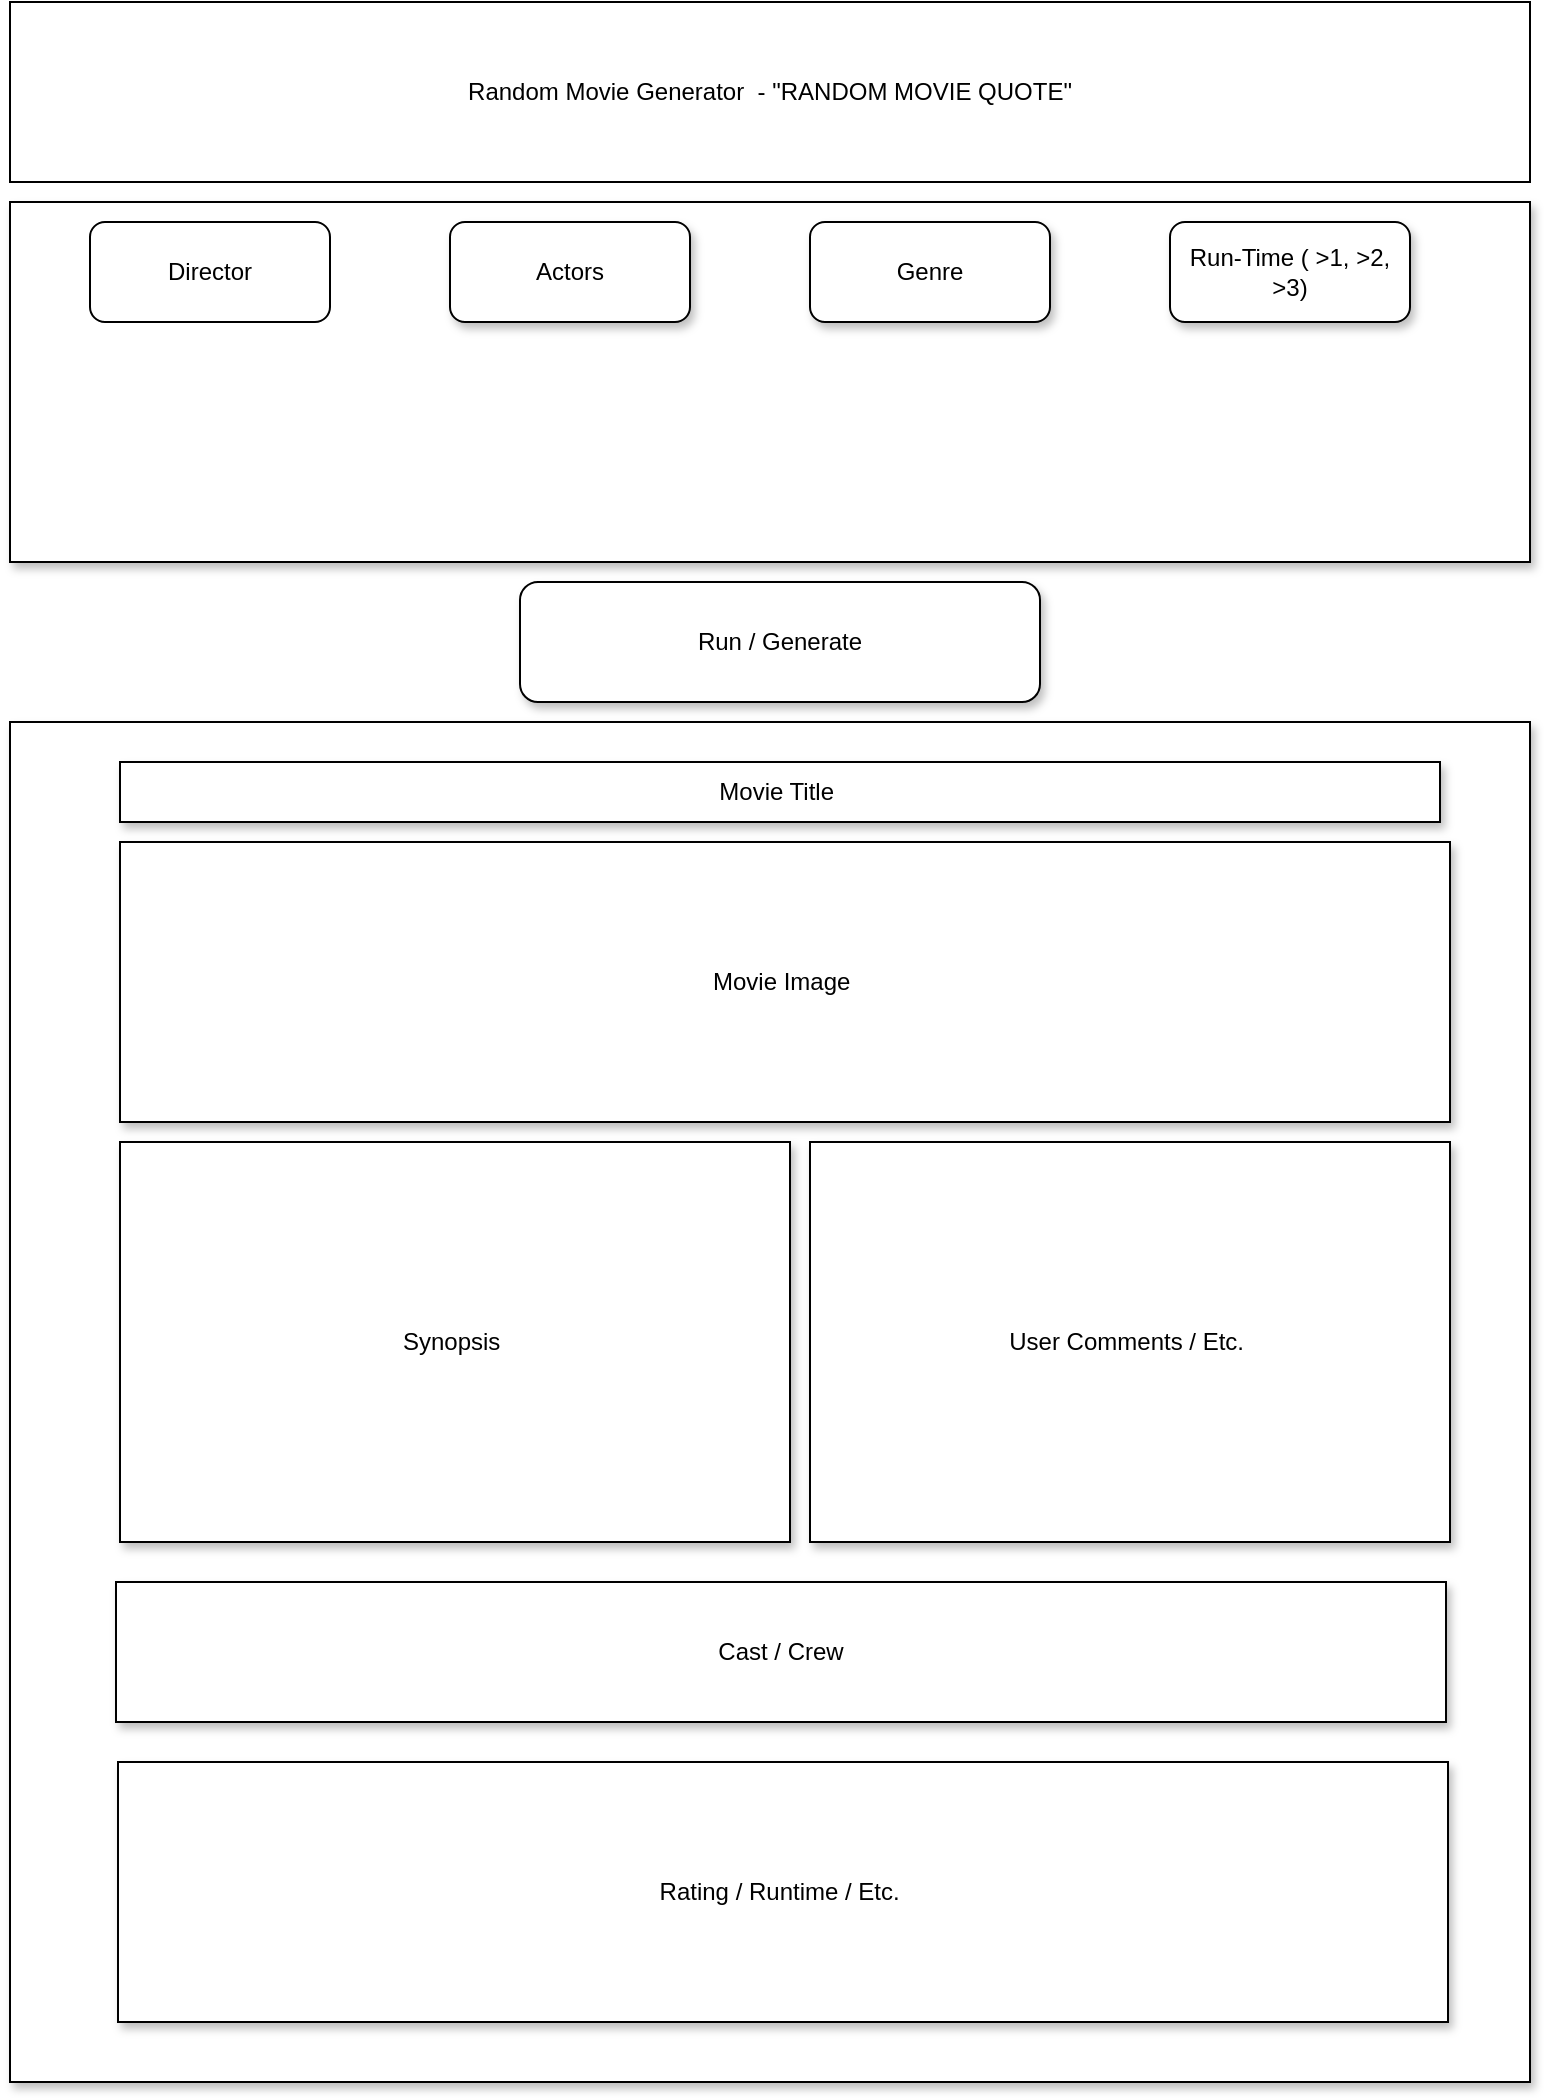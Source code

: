 <mxfile version="20.5.1" type="github">
  <diagram id="r4BeLTsIpzYm35LZDZS5" name="Page-1">
    <mxGraphModel dx="2062" dy="1154" grid="1" gridSize="10" guides="1" tooltips="1" connect="1" arrows="1" fold="1" page="1" pageScale="1" pageWidth="850" pageHeight="1100" math="0" shadow="0">
      <root>
        <mxCell id="0" />
        <mxCell id="1" parent="0" />
        <mxCell id="L6tZ5j_gEHSIY5rf-0Vz-1" value="Random Movie Generator&amp;nbsp; - &quot;RANDOM MOVIE QUOTE&quot;" style="rounded=0;whiteSpace=wrap;html=1;" vertex="1" parent="1">
          <mxGeometry x="40" y="40" width="760" height="90" as="geometry" />
        </mxCell>
        <mxCell id="L6tZ5j_gEHSIY5rf-0Vz-2" value="" style="rounded=0;whiteSpace=wrap;html=1;shadow=1;" vertex="1" parent="1">
          <mxGeometry x="40" y="140" width="760" height="180" as="geometry" />
        </mxCell>
        <mxCell id="L6tZ5j_gEHSIY5rf-0Vz-3" value="Actors" style="rounded=1;html=1;shadow=1;flipH=1;whiteSpace=wrap;" vertex="1" parent="1">
          <mxGeometry x="260" y="150" width="120" height="50" as="geometry" />
        </mxCell>
        <mxCell id="L6tZ5j_gEHSIY5rf-0Vz-4" value="Genre" style="rounded=1;html=1;shadow=1;flipH=1;whiteSpace=wrap;" vertex="1" parent="1">
          <mxGeometry x="440" y="150" width="120" height="50" as="geometry" />
        </mxCell>
        <mxCell id="L6tZ5j_gEHSIY5rf-0Vz-5" value="Run-Time ( &amp;gt;1, &amp;gt;2, &amp;gt;3)" style="rounded=1;html=1;shadow=1;flipH=1;whiteSpace=wrap;" vertex="1" parent="1">
          <mxGeometry x="620" y="150" width="120" height="50" as="geometry" />
        </mxCell>
        <mxCell id="L6tZ5j_gEHSIY5rf-0Vz-7" value="Director" style="rounded=1;html=1;flipH=1;whiteSpace=wrap;" vertex="1" parent="1">
          <mxGeometry x="80" y="150" width="120" height="50" as="geometry" />
        </mxCell>
        <mxCell id="L6tZ5j_gEHSIY5rf-0Vz-8" value="Run / Generate" style="rounded=1;whiteSpace=wrap;html=1;shadow=1;" vertex="1" parent="1">
          <mxGeometry x="295" y="330" width="260" height="60" as="geometry" />
        </mxCell>
        <mxCell id="L6tZ5j_gEHSIY5rf-0Vz-11" value="" style="rounded=0;whiteSpace=wrap;html=1;shadow=1;" vertex="1" parent="1">
          <mxGeometry x="40" y="400" width="760" height="680" as="geometry" />
        </mxCell>
        <mxCell id="L6tZ5j_gEHSIY5rf-0Vz-13" value="Movie Title&amp;nbsp;" style="rounded=0;whiteSpace=wrap;html=1;shadow=1;" vertex="1" parent="1">
          <mxGeometry x="95" y="420" width="660" height="30" as="geometry" />
        </mxCell>
        <mxCell id="L6tZ5j_gEHSIY5rf-0Vz-15" value="Movie Image&amp;nbsp;" style="rounded=0;whiteSpace=wrap;html=1;shadow=1;" vertex="1" parent="1">
          <mxGeometry x="95" y="460" width="665" height="140" as="geometry" />
        </mxCell>
        <mxCell id="L6tZ5j_gEHSIY5rf-0Vz-17" value="Cast / Crew" style="rounded=0;whiteSpace=wrap;html=1;shadow=1;" vertex="1" parent="1">
          <mxGeometry x="93" y="830" width="665" height="70" as="geometry" />
        </mxCell>
        <mxCell id="L6tZ5j_gEHSIY5rf-0Vz-21" value="Synopsis&amp;nbsp;" style="rounded=0;whiteSpace=wrap;html=1;shadow=1;" vertex="1" parent="1">
          <mxGeometry x="95" y="610" width="335" height="200" as="geometry" />
        </mxCell>
        <mxCell id="L6tZ5j_gEHSIY5rf-0Vz-23" value="Rating / Runtime / Etc.&amp;nbsp;" style="rounded=0;whiteSpace=wrap;html=1;shadow=1;" vertex="1" parent="1">
          <mxGeometry x="94" y="920" width="665" height="130" as="geometry" />
        </mxCell>
        <mxCell id="L6tZ5j_gEHSIY5rf-0Vz-24" value="User Comments / Etc.&amp;nbsp;" style="rounded=0;whiteSpace=wrap;html=1;shadow=1;" vertex="1" parent="1">
          <mxGeometry x="440" y="610" width="320" height="200" as="geometry" />
        </mxCell>
      </root>
    </mxGraphModel>
  </diagram>
</mxfile>
